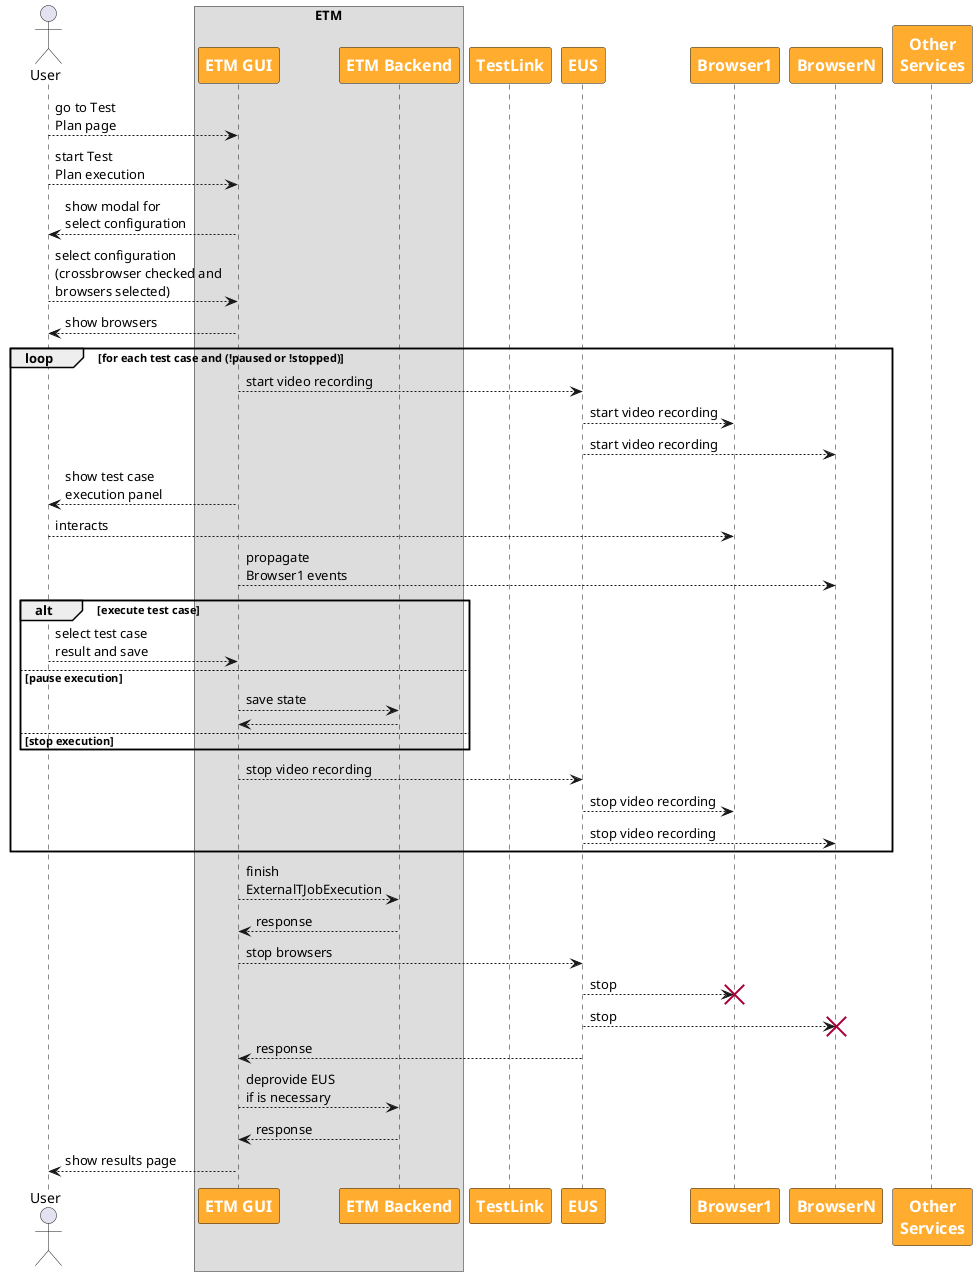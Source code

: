 @startuml

skinparam participant {
    FontSize 16
    FontStyle bold
    FontColor white
    BackgroundColor #ffac2f
    ArrowFontColor #333333
    ArrowThickness 2
}

' Participants
actor User

box "ETM" #dddddd
participant "ETM GUI"
participant "ETM Backend"
end box

participant TestLink
participant EUS
participant Browser1
participant BrowserN
participant "Other\nServices"

' Relations

User --> "ETM GUI": go to Test \nPlan page
User --> "ETM GUI": start Test \nPlan execution
"ETM GUI" --> User: show modal for \nselect configuration
User --> "ETM GUI": select configuration\n(crossbrowser checked and\nbrowsers selected)

"ETM GUI" --> User: show browsers

loop for each test case and (!paused or !stopped)
    "ETM GUI" --> EUS: start video recording
    EUS --> Browser1: start video recording
    EUS --> BrowserN: start video recording
    "ETM GUI" --> User: show test case\nexecution panel
    User --> "Browser1": interacts
    "ETM GUI" --> "BrowserN": propagate\nBrowser1 events
    alt execute test case
        User --> "ETM GUI": select test case\nresult and save
    else pause execution
        "ETM GUI" --> "ETM Backend": save state
        "ETM Backend" --> "ETM GUI"
    else stop execution
    end
    "ETM GUI" --> EUS: stop video recording
    EUS --> Browser1: stop video recording
    EUS --> BrowserN: stop video recording
end

"ETM GUI" --> "ETM Backend": finish\nExternalTJobExecution
"ETM Backend" --> "ETM GUI": response

"ETM GUI" --> "EUS": stop browsers
EUS --> Browser1: stop
destroy Browser1
EUS --> BrowserN: stop
destroy BrowserN

EUS --> "ETM GUI": response

"ETM GUI" --> "ETM Backend": deprovide EUS\nif is necessary
"ETM Backend" --> "ETM GUI": response
"ETM GUI" --> User: show results page



@enduml